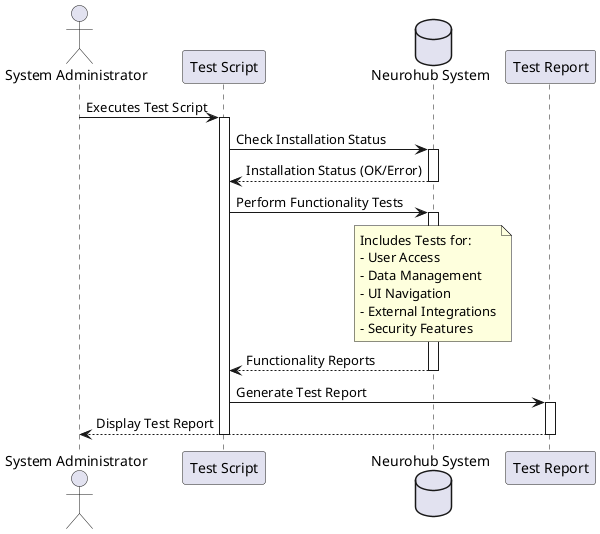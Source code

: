 @startuml
actor "System Administrator" as sysAdmin
participant "Test Script" as script
database "Neurohub System" as system
participant "Test Report" as report

sysAdmin -> script: Executes Test Script
activate script

script -> system: Check Installation Status
activate system
system --> script: Installation Status (OK/Error)
deactivate system

script -> system: Perform Functionality Tests
activate system
note over system: Includes Tests for:\n- User Access\n- Data Management\n- UI Navigation\n- External Integrations\n- Security Features
system --> script: Functionality Reports
deactivate system

script -> report: Generate Test Report
activate report

report --> sysAdmin: Display Test Report
deactivate report
deactivate script

@enduml